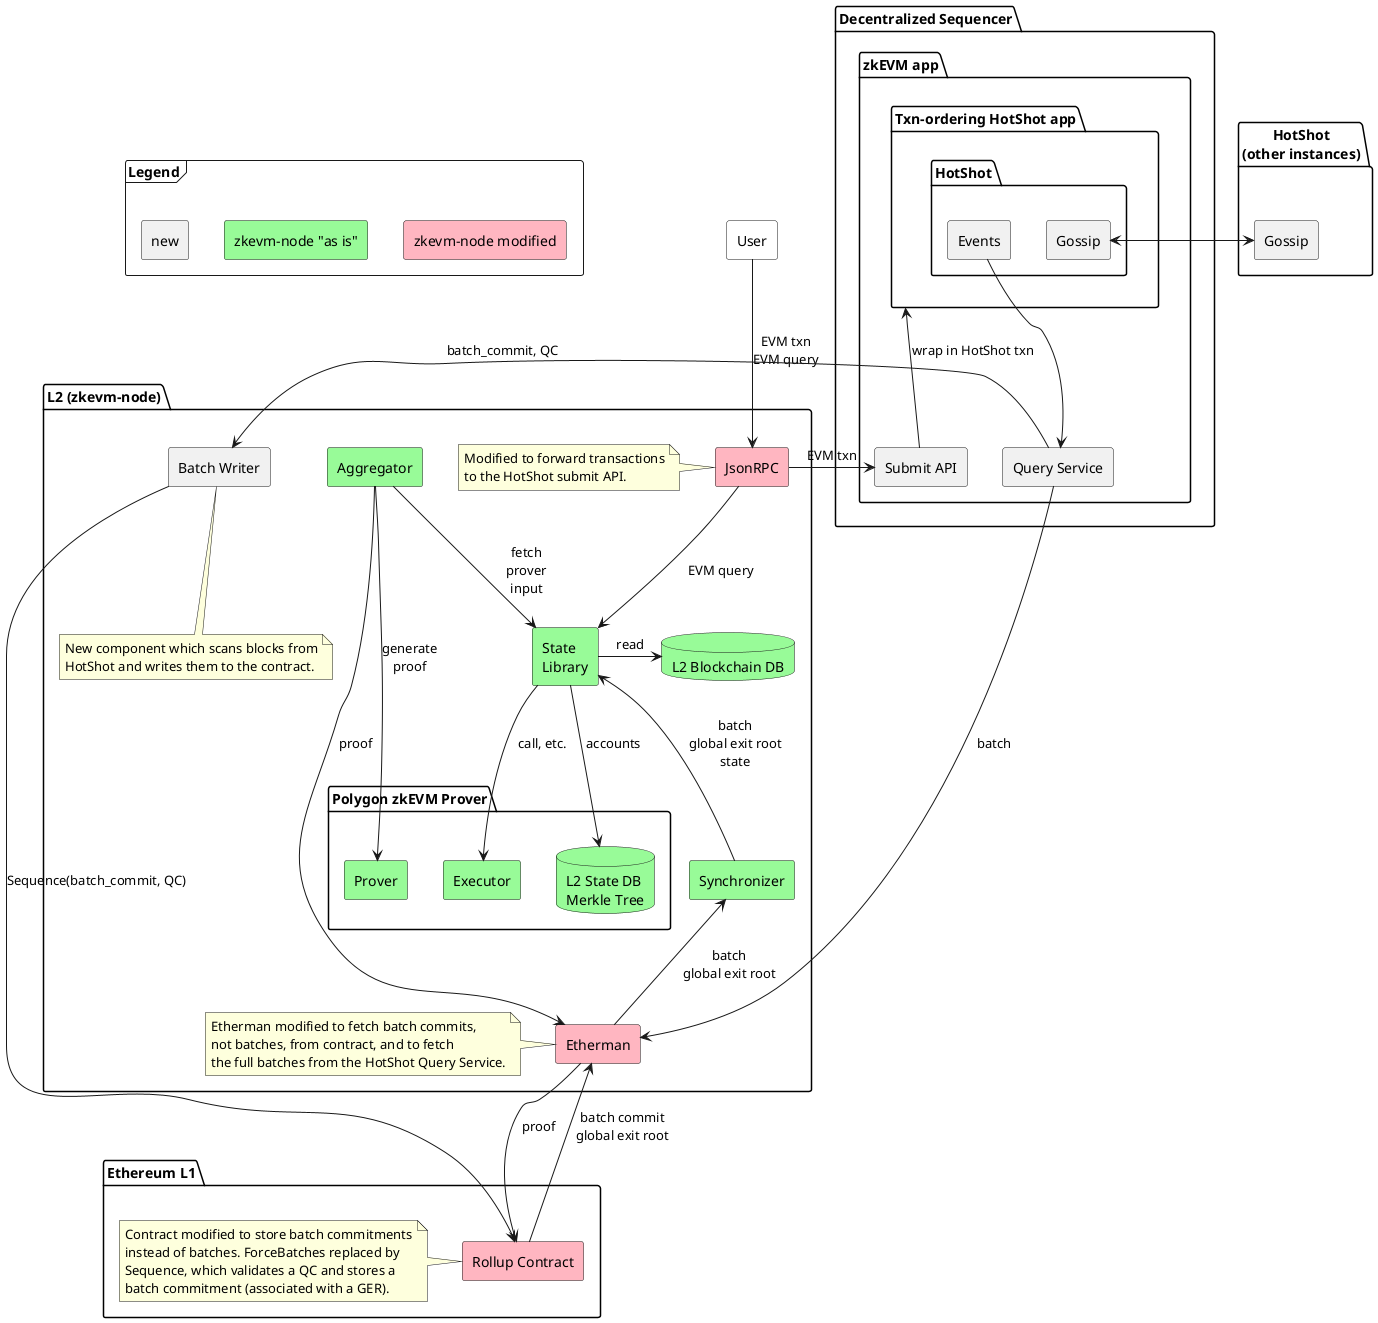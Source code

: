@startuml
skinparam componentStyle rectangle

frame Legend {
  component "zkevm-node "as is"" as Original #PaleGreen
  component "zkevm-node modified" as Modified #LightPink
  component "new" as New
}

New -[hidden]r-> Original
Original -[hidden]r-> Modified

component User #White
package "HotShot\n(other instances)" as HotShotExternal {
  component "Gossip" as GossipExternal
}

package "Decentralized Sequencer" {
  package "zkEVM app" as zkApp {
    component "Query Service" as QueryService
    component "Submit API" as Submit
    package "Txn-ordering HotShot app" as App {
      package HotShot {
        component "Gossip" as GossipInternal
        component "Events" as HotShotEvents
      }
    }
  }
}

package "Ethereum L1" as L1 {
  component "Rollup Contract" as Rollup #LightPink
  note left of Rollup
    Contract modified to store batch commitments
    instead of batches. ForceBatches replaced by
    Sequence, which validates a QC and stores a
    batch commitment (associated with a GER).
  end note
  ' component "Bridge L1" as BridgeL1 #PaleGreen
}


package "L2 (zkevm-node)" as L2 {
  component JsonRPC #LightPink
  note left of JsonRPC
    Modified to forward transactions
    to the HotShot submit API.
  end note
  database L2DB #PaleGreen [
    L2 Blockchain DB
  ]
  package "Polygon zkEVM Prover" as HermezProver {
    component Prover #PaleGreen
    component Executor #PaleGreen
    database Tree #PaleGreen [
      L2 State DB
      Merkle Tree
    ]
  }
  'component "Bridge L2" as BridgeL2 #PaleGreen
  component Etherman #LightPink
  note left of Etherman
    Etherman modified to fetch batch commits,
    not batches, from contract, and to fetch
    the full batches from the HotShot Query Service.
  end note
  component Aggregator #PaleGreen
  component "State\nLibrary" as State #PaleGreen
  component Synchronizer #PaleGreen
  component "Batch Writer" as BatchWriter
  note bottom of BatchWriter
    New component which scans blocks from
    HotShot and writes them to the contract.
  end note
}

User -down-> JsonRPC: EVM txn\nEVM query
'User -[hidden]> Submit
'positions the User box in a better place
'User -[hidden]> L2

JsonRPC -> Submit: EVM txn

GossipInternal <-> GossipExternal

QueryService -> BatchWriter: batch_commit, QC
BatchWriter -> Rollup: Sequence(batch_commit, QC)

JsonRPC --> State: EVM query

State -> L2DB: read
State --> Tree: accounts
State --> Executor: call, etc.

Aggregator --> State: fetch\nprover\ninput
Aggregator --> Etherman: proof
Aggregator --> Prover: generate\nproof
Etherman --> Rollup: proof
Etherman <- Rollup: batch commit\nglobal exit root
Etherman <- QueryService: batch
Synchronizer <-- Etherman: batch\nglobal exit root
State <-- Synchronizer: batch\nglobal exit root\nstate

' Prover ..> BridgeL2
' User --> BridgeL1
Submit -up-> App: wrap in HotShot txn
HotShotEvents -down-> QueryService

@enduml
